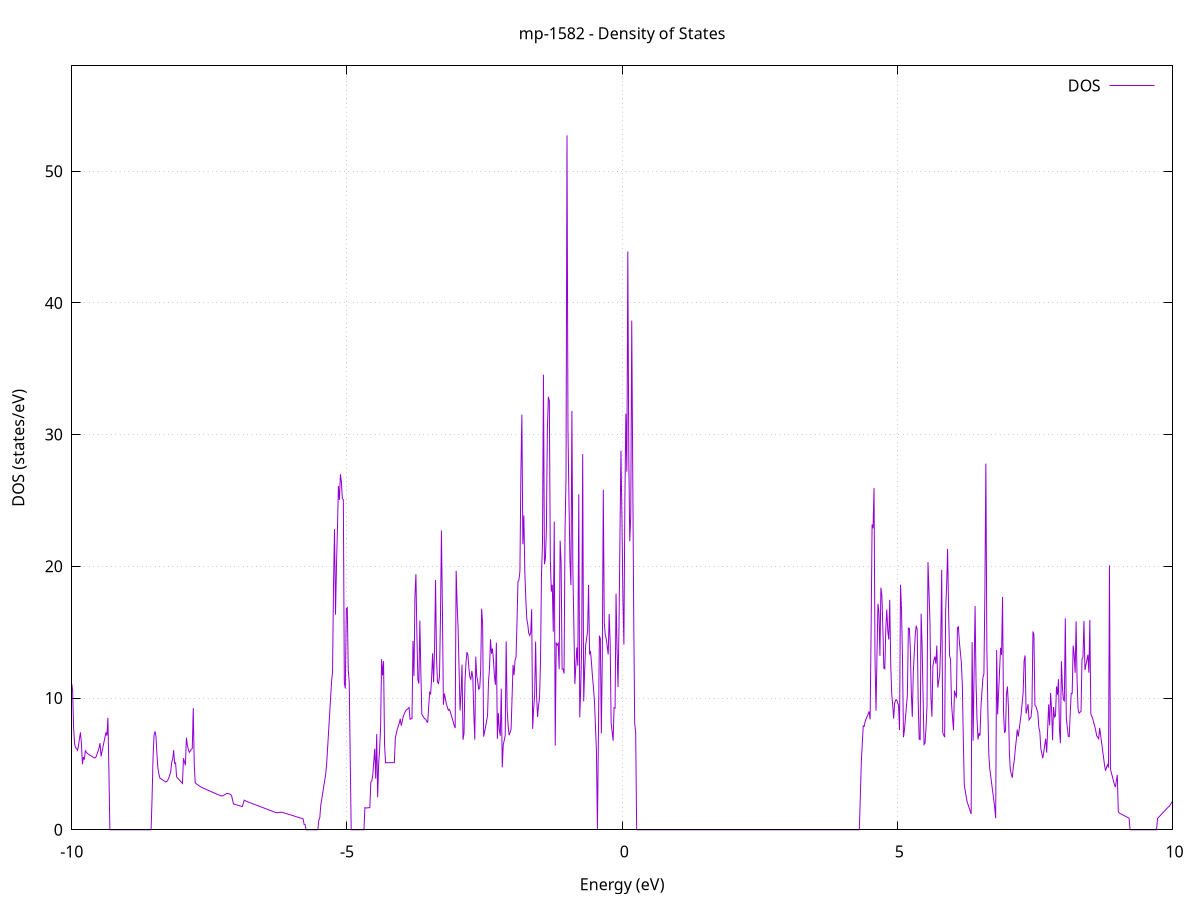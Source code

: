 set title 'mp-1582 - Density of States'
set xlabel 'Energy (eV)'
set ylabel 'DOS (states/eV)'
set grid
set xrange [-10:10]
set yrange [0:57.992]
set xzeroaxis lt -1
set terminal png size 800,600
set output 'mp-1582_dos_gnuplot.png'
plot '-' using 1:2 with lines title 'DOS'
-20.875700 0.000000
-20.857900 0.000000
-20.840000 0.000000
-20.822200 0.000000
-20.804400 0.000000
-20.786600 0.000000
-20.768700 0.000000
-20.750900 0.000000
-20.733100 0.000000
-20.715300 0.000000
-20.697400 0.000000
-20.679600 0.000000
-20.661800 0.000000
-20.644000 0.000000
-20.626100 0.000000
-20.608300 0.000000
-20.590500 0.000000
-20.572700 0.000000
-20.554800 0.000000
-20.537000 0.000000
-20.519200 0.000000
-20.501400 0.000000
-20.483600 0.000000
-20.465700 0.000000
-20.447900 0.000000
-20.430100 0.000000
-20.412300 0.000000
-20.394400 0.000000
-20.376600 0.000000
-20.358800 0.000000
-20.341000 0.000000
-20.323100 0.000000
-20.305300 0.000000
-20.287500 0.000000
-20.269700 0.000000
-20.251800 0.000000
-20.234000 0.000000
-20.216200 0.000000
-20.198400 0.000000
-20.180500 0.000000
-20.162700 0.000000
-20.144900 0.000000
-20.127100 0.000000
-20.109200 0.000000
-20.091400 0.000000
-20.073600 0.000000
-20.055800 0.000000
-20.038000 0.000000
-20.020100 0.000000
-20.002300 0.000000
-19.984500 0.000000
-19.966700 0.000000
-19.948800 0.000000
-19.931000 0.000000
-19.913200 0.000000
-19.895400 0.000000
-19.877500 0.000000
-19.859700 0.000000
-19.841900 0.000000
-19.824100 0.000000
-19.806200 0.000000
-19.788400 0.000000
-19.770600 0.000000
-19.752800 0.000000
-19.734900 0.000000
-19.717100 0.000000
-19.699300 0.000000
-19.681500 0.000000
-19.663600 0.000000
-19.645800 0.000000
-19.628000 0.000000
-19.610200 0.000000
-19.592400 0.000000
-19.574500 0.000000
-19.556700 0.000000
-19.538900 0.000000
-19.521100 0.000000
-19.503200 0.000000
-19.485400 0.000000
-19.467600 0.000000
-19.449800 0.000000
-19.431900 0.000000
-19.414100 0.000000
-19.396300 0.000000
-19.378500 0.000000
-19.360600 0.000000
-19.342800 0.000000
-19.325000 0.000000
-19.307200 0.000000
-19.289300 0.000000
-19.271500 0.000000
-19.253700 4.230500
-19.235900 8.043400
-19.218100 7.157100
-19.200200 6.698800
-19.182400 6.673100
-19.164600 6.742600
-19.146800 7.097500
-19.128900 7.743400
-19.111100 8.396700
-19.093300 9.049900
-19.075500 9.703200
-19.057600 8.315100
-19.039800 6.531200
-19.022000 6.424200
-19.004200 6.360900
-18.986300 6.297600
-18.968500 7.806700
-18.950700 9.119900
-18.932900 8.643900
-18.915000 8.344800
-18.897200 8.540800
-18.879400 8.883400
-18.861600 9.273200
-18.843700 9.766900
-18.825900 10.387800
-18.808100 11.018600
-18.790300 12.079400
-18.772500 13.368200
-18.754600 17.808000
-18.736800 19.149200
-18.719000 17.367500
-18.701200 15.011800
-18.683300 12.187200
-18.665500 11.620900
-18.647700 11.054600
-18.629900 10.488300
-18.612000 9.922000
-18.594200 8.016400
-18.576400 6.164200
-18.558600 8.511300
-18.540700 8.030300
-18.522900 7.754600
-18.505100 7.478800
-18.487300 7.203000
-18.469400 6.927200
-18.451600 6.651500
-18.433800 7.164300
-18.416000 6.535100
-18.398100 5.702600
-18.380300 4.870000
-18.362500 4.037500
-18.344700 0.000000
-18.326900 0.000000
-18.309000 0.000000
-18.291200 0.000000
-18.273400 0.000000
-18.255600 0.000000
-18.237700 0.000000
-18.219900 0.000000
-18.202100 0.000000
-18.184300 0.000000
-18.166400 2.184900
-18.148600 4.814500
-18.130800 5.091700
-18.113000 5.368900
-18.095100 5.642600
-18.077300 5.891500
-18.059500 6.131700
-18.041700 6.371900
-18.023800 6.646400
-18.006000 7.055700
-17.988200 7.504700
-17.970400 8.393900
-17.952600 9.272800
-17.934700 9.935100
-17.916900 7.036500
-17.899100 7.116200
-17.881300 7.195800
-17.863400 7.275500
-17.845600 9.661100
-17.827800 15.602900
-17.810000 14.853400
-17.792100 14.103900
-17.774300 13.480200
-17.756500 13.474400
-17.738700 14.016900
-17.720800 16.919700
-17.703000 13.637300
-17.685200 8.441400
-17.667400 8.089400
-17.649500 7.737500
-17.631700 7.385500
-17.613900 7.033500
-17.596100 6.681500
-17.578200 6.329500
-17.560400 5.977500
-17.542600 5.625500
-17.524800 4.384400
-17.507000 3.424500
-17.489100 5.366900
-17.471300 9.650200
-17.453500 7.455500
-17.435700 7.308700
-17.417800 7.093800
-17.400000 6.878900
-17.382200 6.664100
-17.364400 6.449200
-17.346500 6.234300
-17.328700 6.019400
-17.310900 5.804600
-17.293100 5.589700
-17.275200 6.481400
-17.257400 7.464700
-17.239600 7.352900
-17.221800 7.241200
-17.203900 6.898600
-17.186100 6.246700
-17.168300 20.674800
-17.150500 25.264800
-17.132600 34.481600
-17.114800 34.939900
-17.097000 52.932700
-17.079200 30.261900
-17.061400 26.140000
-17.043500 25.002000
-17.025700 22.809900
-17.007900 21.130600
-16.990100 20.492600
-16.972200 20.548800
-16.954400 20.605000
-16.936600 63.738700
-16.918800 33.980600
-16.900900 0.000000
-16.883100 0.000000
-16.865300 0.000000
-16.847500 0.000000
-16.829600 0.000000
-16.811800 0.000000
-16.794000 0.000000
-16.776200 0.000000
-16.758300 0.000000
-16.740500 0.000000
-16.722700 0.000000
-16.704900 0.000000
-16.687100 0.000000
-16.669200 0.000000
-16.651400 0.000000
-16.633600 0.000000
-16.615800 0.000000
-16.597900 0.000000
-16.580100 0.000000
-16.562300 0.000000
-16.544500 0.000000
-16.526600 0.000000
-16.508800 0.000000
-16.491000 0.000000
-16.473200 0.000000
-16.455300 0.000000
-16.437500 0.000000
-16.419700 0.000000
-16.401900 0.000000
-16.384000 0.000000
-16.366200 0.000000
-16.348400 0.000000
-16.330600 0.000000
-16.312700 0.000000
-16.294900 0.000000
-16.277100 0.000000
-16.259300 0.000000
-16.241500 0.000000
-16.223600 0.000000
-16.205800 0.000000
-16.188000 0.000000
-16.170200 0.000000
-16.152300 0.000000
-16.134500 0.000000
-16.116700 0.000000
-16.098900 0.000000
-16.081000 0.000000
-16.063200 0.000000
-16.045400 0.000000
-16.027600 0.000000
-16.009700 0.000000
-15.991900 0.000000
-15.974100 0.000000
-15.956300 0.000000
-15.938400 0.000000
-15.920600 0.000000
-15.902800 0.000000
-15.885000 0.000000
-15.867200 0.000000
-15.849300 0.000000
-15.831500 0.000000
-15.813700 0.000000
-15.795900 0.000000
-15.778000 0.000000
-15.760200 0.000000
-15.742400 0.000000
-15.724600 0.000000
-15.706700 0.000000
-15.688900 0.000000
-15.671100 0.000000
-15.653300 0.000000
-15.635400 0.000000
-15.617600 0.000000
-15.599800 0.000000
-15.582000 0.000000
-15.564100 0.000000
-15.546300 0.000000
-15.528500 0.000000
-15.510700 0.000000
-15.492800 0.000000
-15.475000 0.000000
-15.457200 0.000000
-15.439400 0.000000
-15.421600 0.000000
-15.403700 0.000000
-15.385900 0.000000
-15.368100 0.000000
-15.350300 0.000000
-15.332400 0.000000
-15.314600 0.000000
-15.296800 0.000000
-15.279000 0.000000
-15.261100 0.000000
-15.243300 0.000000
-15.225500 0.000000
-15.207700 0.000000
-15.189800 0.000000
-15.172000 0.000000
-15.154200 0.000000
-15.136400 0.000000
-15.118500 0.000000
-15.100700 0.000000
-15.082900 0.000000
-15.065100 0.000000
-15.047200 0.000000
-15.029400 0.000000
-15.011600 0.000000
-14.993800 0.000000
-14.976000 0.000000
-14.958100 0.000000
-14.940300 0.000000
-14.922500 0.000000
-14.904700 0.000000
-14.886800 0.000000
-14.869000 0.000000
-14.851200 0.000000
-14.833400 0.000000
-14.815500 0.000000
-14.797700 0.000000
-14.779900 0.000000
-14.762100 0.000000
-14.744200 0.000000
-14.726400 0.000000
-14.708600 0.000000
-14.690800 0.000000
-14.672900 0.000000
-14.655100 0.000000
-14.637300 0.000000
-14.619500 0.000000
-14.601700 0.000000
-14.583800 0.000000
-14.566000 0.000000
-14.548200 0.000000
-14.530400 0.000000
-14.512500 0.000000
-14.494700 0.000000
-14.476900 0.000000
-14.459100 0.000000
-14.441200 0.000000
-14.423400 0.000000
-14.405600 0.000000
-14.387800 0.000000
-14.369900 0.000000
-14.352100 0.000000
-14.334300 0.000000
-14.316500 0.000000
-14.298600 0.000000
-14.280800 0.000000
-14.263000 0.000000
-14.245200 0.000000
-14.227300 0.000000
-14.209500 0.000000
-14.191700 0.000000
-14.173900 0.000000
-14.156100 0.000000
-14.138200 0.000000
-14.120400 0.000000
-14.102600 0.000000
-14.084800 0.000000
-14.066900 0.000000
-14.049100 0.000000
-14.031300 0.000000
-14.013500 0.000000
-13.995600 0.000000
-13.977800 0.000000
-13.960000 0.000000
-13.942200 0.000000
-13.924300 0.000000
-13.906500 0.000000
-13.888700 0.000000
-13.870900 0.000000
-13.853000 0.000000
-13.835200 0.000000
-13.817400 0.000000
-13.799600 0.000000
-13.781700 0.000000
-13.763900 0.000000
-13.746100 0.000000
-13.728300 0.000000
-13.710500 0.000000
-13.692600 0.000000
-13.674800 0.000000
-13.657000 0.000000
-13.639200 0.000000
-13.621300 0.000000
-13.603500 0.000000
-13.585700 0.000000
-13.567900 0.000000
-13.550000 0.000000
-13.532200 0.000000
-13.514400 0.000000
-13.496600 0.000000
-13.478700 0.000000
-13.460900 0.000000
-13.443100 0.000000
-13.425300 0.000000
-13.407400 0.000000
-13.389600 0.000000
-13.371800 0.000000
-13.354000 0.000000
-13.336200 0.000000
-13.318300 0.000000
-13.300500 0.000000
-13.282700 0.000000
-13.264900 0.000000
-13.247000 0.000000
-13.229200 0.000000
-13.211400 0.000000
-13.193600 0.000000
-13.175700 0.000000
-13.157900 0.000000
-13.140100 0.000000
-13.122300 0.000000
-13.104400 0.000000
-13.086600 0.000000
-13.068800 0.000000
-13.051000 0.000000
-13.033100 0.000000
-13.015300 0.000000
-12.997500 0.000000
-12.979700 0.000000
-12.961800 0.000000
-12.944000 0.000000
-12.926200 0.000000
-12.908400 0.000000
-12.890600 0.000000
-12.872700 0.000000
-12.854900 0.000000
-12.837100 0.000000
-12.819300 0.000000
-12.801400 0.000000
-12.783600 0.000000
-12.765800 0.000000
-12.748000 0.000000
-12.730100 0.000000
-12.712300 0.000000
-12.694500 0.000000
-12.676700 0.000000
-12.658800 0.000000
-12.641000 0.000000
-12.623200 0.000000
-12.605400 0.000000
-12.587500 0.000000
-12.569700 0.000000
-12.551900 0.000000
-12.534100 0.000000
-12.516200 0.000000
-12.498400 0.000000
-12.480600 0.000000
-12.462800 0.000000
-12.445000 0.000000
-12.427100 0.000000
-12.409300 0.000000
-12.391500 0.000000
-12.373700 0.000000
-12.355800 0.000000
-12.338000 0.000000
-12.320200 0.000000
-12.302400 0.000000
-12.284500 0.000000
-12.266700 0.000000
-12.248900 0.000000
-12.231100 0.000000
-12.213200 0.000000
-12.195400 0.000000
-12.177600 0.000000
-12.159800 0.000000
-12.141900 0.000000
-12.124100 0.000000
-12.106300 0.000000
-12.088500 0.000000
-12.070700 0.000000
-12.052800 0.000000
-12.035000 0.000000
-12.017200 0.000000
-11.999400 0.000000
-11.981500 0.000000
-11.963700 0.000000
-11.945900 0.000000
-11.928100 0.000000
-11.910200 0.000000
-11.892400 0.000000
-11.874600 0.000000
-11.856800 0.000000
-11.838900 0.000000
-11.821100 0.000000
-11.803300 0.000000
-11.785500 0.000000
-11.767600 0.000000
-11.749800 0.000000
-11.732000 0.000000
-11.714200 0.000000
-11.696300 0.000000
-11.678500 0.000000
-11.660700 0.000000
-11.642900 0.000000
-11.625100 0.000000
-11.607200 0.000000
-11.589400 0.000000
-11.571600 0.000000
-11.553800 0.000000
-11.535900 0.000000
-11.518100 0.000000
-11.500300 0.000000
-11.482500 0.000000
-11.464600 0.000000
-11.446800 0.000000
-11.429000 0.000000
-11.411200 0.000000
-11.393300 0.000000
-11.375500 0.000000
-11.357700 0.000000
-11.339900 0.000000
-11.322000 0.000000
-11.304200 0.000000
-11.286400 0.000000
-11.268600 0.000000
-11.250700 0.000000
-11.232900 0.000000
-11.215100 0.000000
-11.197300 0.000000
-11.179500 0.000000
-11.161600 0.000000
-11.143800 0.000000
-11.126000 0.000000
-11.108200 0.000000
-11.090300 0.000000
-11.072500 0.000000
-11.054700 0.000000
-11.036900 0.000000
-11.019000 0.000000
-11.001200 0.000000
-10.983400 0.000000
-10.965600 0.000000
-10.947700 0.000000
-10.929900 0.000000
-10.912100 0.000000
-10.894300 0.000000
-10.876400 0.000000
-10.858600 0.000000
-10.840800 0.000000
-10.823000 3.594300
-10.805200 3.596700
-10.787300 3.599100
-10.769500 3.601400
-10.751700 3.607300
-10.733900 3.645700
-10.716000 3.667600
-10.698200 3.688100
-10.680400 3.708500
-10.662600 3.728900
-10.644700 3.775500
-10.626900 3.906500
-10.609100 4.050700
-10.591300 4.194800
-10.573400 4.339000
-10.555600 4.483100
-10.537800 4.627300
-10.520000 4.632100
-10.502100 4.525400
-10.484300 4.641200
-10.466500 4.757000
-10.448700 4.872800
-10.430800 4.988600
-10.413000 5.104400
-10.395200 4.571500
-10.377400 4.103300
-10.359600 4.313500
-10.341700 4.523800
-10.323900 4.734000
-10.306100 4.583700
-10.288300 4.023300
-10.270400 3.359200
-10.252600 2.876000
-10.234800 3.391700
-10.217000 3.951400
-10.199100 4.060400
-10.181300 4.169400
-10.163500 4.278400
-10.145700 4.387500
-10.127800 4.496500
-10.110000 4.605500
-10.092200 4.714500
-10.074400 4.823600
-10.056500 4.932600
-10.038700 5.041600
-10.020900 8.223700
-10.003100 11.194000
-9.985300 10.565800
-9.967400 7.797000
-9.949600 6.520800
-9.931800 6.242300
-9.914000 6.160600
-9.896100 6.031600
-9.878300 6.381500
-9.860500 6.918100
-9.842700 7.394800
-9.824800 6.555400
-9.807000 4.974600
-9.789200 5.510700
-9.771400 5.327100
-9.753500 5.998300
-9.735700 5.889300
-9.717900 5.803100
-9.700100 5.739600
-9.682200 5.693400
-9.664400 5.647300
-9.646600 5.601200
-9.628800 5.555000
-9.610900 5.508900
-9.593100 5.462800
-9.575300 5.457900
-9.557500 5.546500
-9.539700 5.764100
-9.521800 5.981700
-9.504000 6.246300
-9.486200 6.575800
-9.468400 5.569600
-9.450500 5.935100
-9.432700 6.300500
-9.414900 6.666000
-9.397100 7.031500
-9.379200 7.396900
-9.361400 7.147300
-9.343600 8.498000
-9.325800 4.472400
-9.307900 0.000000
-9.290100 0.000000
-9.272300 0.000000
-9.254500 0.000000
-9.236600 0.000000
-9.218800 0.000000
-9.201000 0.000000
-9.183200 0.000000
-9.165300 0.000000
-9.147500 0.000000
-9.129700 0.000000
-9.111900 0.000000
-9.094100 0.000000
-9.076200 0.000000
-9.058400 0.000000
-9.040600 0.000000
-9.022800 0.000000
-9.004900 0.000000
-8.987100 0.000000
-8.969300 0.000000
-8.951500 0.000000
-8.933600 0.000000
-8.915800 0.000000
-8.898000 0.000000
-8.880200 0.000000
-8.862300 0.000000
-8.844500 0.000000
-8.826700 0.000000
-8.808900 0.000000
-8.791000 0.000000
-8.773200 0.000000
-8.755400 0.000000
-8.737600 0.000000
-8.719800 0.000000
-8.701900 0.000000
-8.684100 0.000000
-8.666300 0.000000
-8.648500 0.000000
-8.630600 0.000000
-8.612800 0.000000
-8.595000 0.000000
-8.577200 0.000000
-8.559300 0.000000
-8.541500 2.380300
-8.523700 5.455400
-8.505900 7.169500
-8.488000 7.473000
-8.470200 7.084500
-8.452400 5.675100
-8.434600 4.636900
-8.416700 4.226100
-8.398900 3.921200
-8.381100 3.871900
-8.363300 3.822500
-8.345400 3.773200
-8.327600 3.723900
-8.309800 3.674600
-8.292000 3.625300
-8.274200 3.668300
-8.256300 3.768600
-8.238500 3.921600
-8.220700 4.158200
-8.202900 4.394800
-8.185000 5.137700
-8.167200 5.346200
-8.149400 6.046000
-8.131600 5.039000
-8.113700 5.085800
-8.095900 4.016600
-8.078100 3.933300
-8.060300 3.850000
-8.042400 3.766700
-8.024600 3.683400
-8.006800 3.600100
-7.989000 3.516800
-7.971100 5.435700
-7.953300 5.168000
-7.935500 4.900400
-7.917700 6.996400
-7.899800 6.419300
-7.882000 6.092500
-7.864200 5.872200
-7.846400 5.994300
-7.828600 6.108100
-7.810700 6.166800
-7.792900 9.241300
-7.775100 4.967300
-7.757300 3.574400
-7.739400 3.494900
-7.721600 3.441700
-7.703800 3.388600
-7.686000 3.335400
-7.668100 3.283500
-7.650300 3.240900
-7.632500 3.202600
-7.614700 3.169700
-7.596800 3.136800
-7.579000 3.103900
-7.561200 3.071000
-7.543400 3.038100
-7.525500 3.005200
-7.507700 2.972300
-7.489900 2.939500
-7.472100 2.906600
-7.454300 2.873700
-7.436400 2.840800
-7.418600 2.807900
-7.400800 2.775000
-7.383000 2.742100
-7.365100 2.709200
-7.347300 2.676300
-7.329500 2.643400
-7.311700 2.610500
-7.293800 2.577600
-7.276000 2.568200
-7.258200 2.577400
-7.240400 2.615500
-7.222500 2.662900
-7.204700 2.710300
-7.186900 2.753400
-7.169100 2.749300
-7.151200 2.745100
-7.133400 2.718100
-7.115600 2.665200
-7.097800 2.612300
-7.079900 2.282400
-7.062100 1.958600
-7.044300 1.936800
-7.026500 1.915100
-7.008700 1.893400
-6.990800 1.871700
-6.973000 1.849900
-6.955200 1.828200
-6.937400 1.806500
-6.919500 1.784700
-6.901700 1.763000
-6.883900 2.012100
-6.866100 2.247200
-6.848200 2.206200
-6.830400 2.170500
-6.812600 2.137300
-6.794800 2.106300
-6.776900 2.078000
-6.759100 2.049700
-6.741300 2.021400
-6.723500 1.993000
-6.705600 1.964700
-6.687800 1.936400
-6.670000 1.908100
-6.652200 1.879800
-6.634300 1.851500
-6.616500 1.823100
-6.598700 1.794800
-6.580900 1.766500
-6.563100 1.738200
-6.545200 1.709900
-6.527400 1.681600
-6.509600 1.653200
-6.491800 1.624900
-6.473900 1.596600
-6.456100 1.568300
-6.438300 1.540000
-6.420500 1.511700
-6.402600 1.483300
-6.384800 1.455000
-6.367000 1.426700
-6.349200 1.398400
-6.331300 1.370100
-6.313500 1.341700
-6.295700 1.313400
-6.277900 1.302000
-6.260000 1.293200
-6.242200 1.305500
-6.224400 1.318500
-6.206600 1.331500
-6.188800 1.336900
-6.170900 1.317200
-6.153100 1.294000
-6.135300 1.270800
-6.117500 1.247600
-6.099600 1.224400
-6.081800 1.201100
-6.064000 1.177900
-6.046200 1.154700
-6.028300 1.131500
-6.010500 1.108300
-5.992700 1.085100
-5.974900 1.061900
-5.957000 1.038700
-5.939200 1.015500
-5.921400 0.992300
-5.903600 0.969100
-5.885700 0.945900
-5.867900 0.922700
-5.850100 0.899500
-5.832300 0.876200
-5.814400 0.853000
-5.796600 0.829800
-5.778800 0.401600
-5.761000 0.389900
-5.743200 0.000000
-5.725300 0.000000
-5.707500 0.000000
-5.689700 0.000000
-5.671900 0.000000
-5.654000 0.000000
-5.636200 0.000000
-5.618400 0.000000
-5.600600 0.000000
-5.582700 0.000000
-5.564900 0.000000
-5.547100 0.000000
-5.529300 0.000000
-5.511400 0.720000
-5.493600 0.926900
-5.475800 1.876700
-5.458000 2.342300
-5.440100 2.807900
-5.422300 3.273600
-5.404500 3.739200
-5.386700 4.204800
-5.368800 5.016200
-5.351000 6.261800
-5.333200 7.507500
-5.315400 8.753100
-5.297600 9.998800
-5.279700 11.244400
-5.261900 12.003400
-5.244100 18.726200
-5.226300 22.822400
-5.208400 16.328000
-5.190600 20.021200
-5.172800 22.902900
-5.155000 26.093400
-5.137100 25.043000
-5.119300 26.988300
-5.101500 26.427900
-5.083700 25.143000
-5.065800 25.058000
-5.048000 11.129200
-5.030200 10.731200
-5.012400 16.782600
-4.994500 16.868400
-4.976700 12.156800
-4.958900 11.187800
-4.941100 5.506400
-4.923300 0.000000
-4.905400 0.000000
-4.887600 0.000000
-4.869800 0.000000
-4.852000 0.000000
-4.834100 0.000000
-4.816300 0.000000
-4.798500 0.000000
-4.780700 0.000000
-4.762800 0.000000
-4.745000 0.000000
-4.727200 0.000000
-4.709400 0.000000
-4.691500 0.000000
-4.673700 1.682600
-4.655900 1.657900
-4.638100 1.663100
-4.620200 1.668300
-4.602400 1.673600
-4.584600 1.678800
-4.566800 3.614600
-4.548900 3.693300
-4.531100 4.164500
-4.513300 5.156600
-4.495500 6.148600
-4.477700 3.877600
-4.459800 7.260000
-4.442000 2.481100
-4.424200 5.066300
-4.406400 6.070800
-4.388500 7.890200
-4.370700 12.952900
-4.352900 11.713100
-4.335100 12.807300
-4.317200 6.486000
-4.299400 5.089400
-4.281600 5.090300
-4.263800 5.091200
-4.245900 5.092100
-4.228100 5.093000
-4.210300 5.093900
-4.192500 5.094800
-4.174600 5.095700
-4.156800 5.096600
-4.139000 5.097500
-4.121200 6.953300
-4.103400 7.320000
-4.085500 7.639900
-4.067700 7.865100
-4.049900 8.090300
-4.032100 8.427900
-4.014200 7.903000
-3.996400 8.221000
-3.978600 8.590400
-3.960800 8.771200
-3.942900 8.951300
-3.925100 9.071900
-3.907300 9.136800
-3.889500 9.198200
-3.871600 9.283400
-3.853800 8.393700
-3.836000 8.421100
-3.818200 8.440400
-3.800300 14.328100
-3.782500 11.663700
-3.764700 17.747100
-3.746900 19.407800
-3.729000 14.673900
-3.711200 11.372300
-3.693400 11.104700
-3.675600 15.880700
-3.657800 12.022700
-3.639900 8.777700
-3.622100 8.644200
-3.604300 8.510700
-3.586500 8.421900
-3.568600 8.394300
-3.550800 8.210700
-3.533000 8.161800
-3.515200 9.348000
-3.497300 10.424700
-3.479500 10.280300
-3.461700 11.550400
-3.443900 13.405500
-3.426000 11.201700
-3.408200 13.796100
-3.390400 18.958900
-3.372600 12.916800
-3.354700 11.204300
-3.336900 11.100600
-3.319100 11.616900
-3.301300 16.061100
-3.283400 22.718700
-3.265600 16.619600
-3.247800 9.483600
-3.230000 10.337500
-3.212200 9.955500
-3.194300 9.573500
-3.176500 9.320100
-3.158700 9.072000
-3.140900 9.147200
-3.123000 8.989700
-3.105200 8.692400
-3.087400 8.459000
-3.069600 8.201500
-3.051700 7.912500
-3.033900 7.724000
-3.016100 19.658700
-2.998300 17.182300
-2.980400 15.226000
-2.962600 12.083700
-2.944800 9.051900
-2.927000 10.383300
-2.909100 12.535400
-2.891300 6.833500
-2.873500 7.307700
-2.855700 11.268600
-2.837900 12.683600
-2.820000 13.488000
-2.802200 13.258300
-2.784400 12.265600
-2.766600 11.572100
-2.748700 11.426600
-2.730900 12.049900
-2.713100 11.555800
-2.695300 8.851000
-2.677400 6.848200
-2.659600 13.140700
-2.641800 11.693800
-2.624000 11.233900
-2.606100 10.676200
-2.588300 10.761100
-2.570500 12.098200
-2.552700 16.782700
-2.534800 15.586000
-2.517000 7.073200
-2.499200 7.439600
-2.481400 7.823900
-2.463500 8.243100
-2.445700 8.669100
-2.427900 11.271900
-2.410100 12.235400
-2.392300 14.459900
-2.374400 13.367800
-2.356600 13.756000
-2.338800 12.946200
-2.321000 11.658200
-2.303100 11.002800
-2.285300 14.208100
-2.267500 6.902800
-2.249700 8.860000
-2.231800 7.596100
-2.214000 7.129600
-2.196200 10.705600
-2.178400 4.739500
-2.160500 6.434900
-2.142700 6.793000
-2.124900 7.151100
-2.107100 14.302900
-2.089200 9.087000
-2.071400 7.901500
-2.053600 7.178900
-2.035800 7.398300
-2.017900 7.617800
-2.000100 10.030300
-1.982300 12.518800
-1.964500 11.738400
-1.946700 12.850800
-1.928800 13.090100
-1.911000 15.643000
-1.893200 18.831300
-1.875400 18.953900
-1.857500 19.619200
-1.839700 27.135700
-1.821900 31.519500
-1.804100 21.681900
-1.786200 23.863900
-1.768400 19.557700
-1.750600 17.533300
-1.732800 16.019500
-1.714900 15.592500
-1.697100 14.912800
-1.679300 14.748300
-1.661500 14.957400
-1.643600 16.738800
-1.625800 7.662800
-1.608000 9.207700
-1.590200 10.172800
-1.572400 14.279300
-1.554500 10.144900
-1.536700 8.566900
-1.518900 9.440900
-1.501100 10.025100
-1.483200 12.785800
-1.465400 19.463700
-1.447600 21.672300
-1.429800 34.548500
-1.411900 20.162700
-1.394100 20.600000
-1.376300 22.799300
-1.358500 30.338100
-1.340600 32.870100
-1.322800 32.545500
-1.305000 20.535900
-1.287200 18.082900
-1.269300 18.602900
-1.251500 15.034700
-1.233700 23.396200
-1.215900 6.386100
-1.198000 14.159000
-1.180200 14.031300
-1.162400 14.149800
-1.144600 12.190700
-1.126800 21.945900
-1.108900 20.290200
-1.091100 12.195700
-1.073300 12.196100
-1.055500 11.865200
-1.037600 22.758700
-1.019800 26.757500
-1.002000 52.719800
-0.984200 30.297700
-0.966300 25.078300
-0.948500 20.408700
-0.930700 18.574600
-0.912900 31.798100
-0.895000 19.579900
-0.877200 15.491400
-0.859400 11.061100
-0.841600 12.450200
-0.823700 13.839400
-0.805900 12.448700
-0.788100 25.471000
-0.770300 8.536700
-0.752400 10.702700
-0.734600 14.207200
-0.716800 28.515400
-0.699000 9.744200
-0.681200 12.079100
-0.663300 13.998200
-0.645500 14.552900
-0.627700 15.035500
-0.609900 18.583600
-0.592000 13.386400
-0.574200 13.515100
-0.556400 12.629100
-0.538600 11.598700
-0.520700 10.769900
-0.502900 9.742400
-0.485100 7.853300
-0.467300 5.996400
-0.449400 0.000000
-0.431600 6.943900
-0.413800 14.736400
-0.396000 14.501200
-0.378100 7.316800
-0.360300 13.225600
-0.342500 25.816200
-0.324700 15.709000
-0.306900 14.817900
-0.289000 14.505300
-0.271200 13.910300
-0.253400 13.315300
-0.235600 16.386200
-0.217700 14.197800
-0.199900 8.117500
-0.182100 7.448800
-0.164300 6.761700
-0.146400 9.272900
-0.128600 9.239400
-0.110800 17.922800
-0.093000 13.819700
-0.075100 10.839800
-0.057300 15.414000
-0.039500 22.314200
-0.021700 28.777800
-0.003800 23.642500
0.014000 17.504400
0.031800 14.069600
0.049600 24.918600
0.067500 31.590400
0.085300 27.180700
0.103100 43.899700
0.120900 28.246000
0.138700 21.902900
0.156600 23.832300
0.174400 38.651600
0.192200 27.288900
0.210000 16.313600
0.227900 8.054200
0.245700 7.422500
0.263500 0.000000
0.281300 0.000000
0.299200 0.000000
0.317000 0.000000
0.334800 0.000000
0.352600 0.000000
0.370500 0.000000
0.388300 0.000000
0.406100 0.000000
0.423900 0.000000
0.441800 0.000000
0.459600 0.000000
0.477400 0.000000
0.495200 0.000000
0.513100 0.000000
0.530900 0.000000
0.548700 0.000000
0.566500 0.000000
0.584300 0.000000
0.602200 0.000000
0.620000 0.000000
0.637800 0.000000
0.655600 0.000000
0.673500 0.000000
0.691300 0.000000
0.709100 0.000000
0.726900 0.000000
0.744800 0.000000
0.762600 0.000000
0.780400 0.000000
0.798200 0.000000
0.816100 0.000000
0.833900 0.000000
0.851700 0.000000
0.869500 0.000000
0.887400 0.000000
0.905200 0.000000
0.923000 0.000000
0.940800 0.000000
0.958600 0.000000
0.976500 0.000000
0.994300 0.000000
1.012100 0.000000
1.029900 0.000000
1.047800 0.000000
1.065600 0.000000
1.083400 0.000000
1.101200 0.000000
1.119100 0.000000
1.136900 0.000000
1.154700 0.000000
1.172500 0.000000
1.190400 0.000000
1.208200 0.000000
1.226000 0.000000
1.243800 0.000000
1.261700 0.000000
1.279500 0.000000
1.297300 0.000000
1.315100 0.000000
1.333000 0.000000
1.350800 0.000000
1.368600 0.000000
1.386400 0.000000
1.404200 0.000000
1.422100 0.000000
1.439900 0.000000
1.457700 0.000000
1.475500 0.000000
1.493400 0.000000
1.511200 0.000000
1.529000 0.000000
1.546800 0.000000
1.564700 0.000000
1.582500 0.000000
1.600300 0.000000
1.618100 0.000000
1.636000 0.000000
1.653800 0.000000
1.671600 0.000000
1.689400 0.000000
1.707300 0.000000
1.725100 0.000000
1.742900 0.000000
1.760700 0.000000
1.778600 0.000000
1.796400 0.000000
1.814200 0.000000
1.832000 0.000000
1.849800 0.000000
1.867700 0.000000
1.885500 0.000000
1.903300 0.000000
1.921100 0.000000
1.939000 0.000000
1.956800 0.000000
1.974600 0.000000
1.992400 0.000000
2.010300 0.000000
2.028100 0.000000
2.045900 0.000000
2.063700 0.000000
2.081600 0.000000
2.099400 0.000000
2.117200 0.000000
2.135000 0.000000
2.152900 0.000000
2.170700 0.000000
2.188500 0.000000
2.206300 0.000000
2.224100 0.000000
2.242000 0.000000
2.259800 0.000000
2.277600 0.000000
2.295400 0.000000
2.313300 0.000000
2.331100 0.000000
2.348900 0.000000
2.366700 0.000000
2.384600 0.000000
2.402400 0.000000
2.420200 0.000000
2.438000 0.000000
2.455900 0.000000
2.473700 0.000000
2.491500 0.000000
2.509300 0.000000
2.527200 0.000000
2.545000 0.000000
2.562800 0.000000
2.580600 0.000000
2.598500 0.000000
2.616300 0.000000
2.634100 0.000000
2.651900 0.000000
2.669700 0.000000
2.687600 0.000000
2.705400 0.000000
2.723200 0.000000
2.741000 0.000000
2.758900 0.000000
2.776700 0.000000
2.794500 0.000000
2.812300 0.000000
2.830200 0.000000
2.848000 0.000000
2.865800 0.000000
2.883600 0.000000
2.901500 0.000000
2.919300 0.000000
2.937100 0.000000
2.954900 0.000000
2.972800 0.000000
2.990600 0.000000
3.008400 0.000000
3.026200 0.000000
3.044000 0.000000
3.061900 0.000000
3.079700 0.000000
3.097500 0.000000
3.115300 0.000000
3.133200 0.000000
3.151000 0.000000
3.168800 0.000000
3.186600 0.000000
3.204500 0.000000
3.222300 0.000000
3.240100 0.000000
3.257900 0.000000
3.275800 0.000000
3.293600 0.000000
3.311400 0.000000
3.329200 0.000000
3.347100 0.000000
3.364900 0.000000
3.382700 0.000000
3.400500 0.000000
3.418400 0.000000
3.436200 0.000000
3.454000 0.000000
3.471800 0.000000
3.489600 0.000000
3.507500 0.000000
3.525300 0.000000
3.543100 0.000000
3.560900 0.000000
3.578800 0.000000
3.596600 0.000000
3.614400 0.000000
3.632200 0.000000
3.650100 0.000000
3.667900 0.000000
3.685700 0.000000
3.703500 0.000000
3.721400 0.000000
3.739200 0.000000
3.757000 0.000000
3.774800 0.000000
3.792700 0.000000
3.810500 0.000000
3.828300 0.000000
3.846100 0.000000
3.864000 0.000000
3.881800 0.000000
3.899600 0.000000
3.917400 0.000000
3.935200 0.000000
3.953100 0.000000
3.970900 0.000000
3.988700 0.000000
4.006500 0.000000
4.024400 0.000000
4.042200 0.000000
4.060000 0.000000
4.077800 0.000000
4.095700 0.000000
4.113500 0.000000
4.131300 0.000000
4.149100 0.000000
4.167000 0.000000
4.184800 0.000000
4.202600 0.000000
4.220400 0.000000
4.238300 0.000000
4.256100 0.000000
4.273900 0.000000
4.291700 0.000000
4.309500 0.000000
4.327400 2.453100
4.345200 5.103200
4.363000 6.497500
4.380800 7.891900
4.398700 7.854400
4.416500 8.240200
4.434300 8.425000
4.452100 8.609800
4.470000 8.794600
4.487800 8.979400
4.505600 8.383700
4.523400 14.947600
4.541300 23.176900
4.559100 22.890300
4.576900 25.939900
4.594700 12.932300
4.612600 9.038000
4.630400 13.255300
4.648200 17.164700
4.666000 16.470200
4.683900 13.207600
4.701700 18.379100
4.719500 17.744800
4.737300 15.320500
4.755100 12.273300
4.773000 12.214300
4.790800 15.259300
4.808600 16.721500
4.826400 15.116600
4.844300 14.445200
4.862100 17.450800
4.879900 12.571100
4.897700 10.350100
4.915600 9.483300
4.933400 8.435200
4.951200 9.602800
4.969000 9.851700
4.986900 9.875100
5.004700 9.652600
5.022500 9.448200
5.040300 7.565700
5.058200 18.601000
5.076000 16.689400
5.093800 13.039300
5.111600 7.024600
5.129500 7.577600
5.147300 8.465000
5.165100 9.352400
5.182900 10.239700
5.200700 15.309200
5.218600 15.293000
5.236400 13.748300
5.254200 10.442800
5.272000 8.570300
5.289900 11.864800
5.307700 13.362400
5.325500 14.796300
5.343300 15.488100
5.361200 15.191600
5.379000 9.802600
5.396800 6.882600
5.414600 6.848400
5.432500 16.407100
5.450300 13.942700
5.468100 10.137000
5.485900 6.473800
5.503800 6.589600
5.521600 7.725100
5.539400 9.432700
5.557200 20.319000
5.575000 18.142900
5.592900 15.850100
5.610700 10.022000
5.628500 8.581900
5.646300 12.431800
5.664200 12.872000
5.682000 13.145800
5.699800 12.614300
5.717600 13.983500
5.735500 10.793800
5.753300 11.327700
5.771100 11.861600
5.788900 14.294100
5.806800 19.732100
5.824600 7.381300
5.842400 7.190200
5.860200 7.032600
5.878100 16.692300
5.895900 18.515100
5.913700 21.320200
5.931500 16.695900
5.949400 13.218600
5.967200 12.925100
5.985000 9.568000
6.002800 8.552400
6.020600 7.560600
6.038500 10.572500
6.056300 10.298000
6.074100 10.023400
6.091900 15.342200
6.109800 15.409500
6.127600 14.260500
6.145400 13.474800
6.163200 12.689000
6.181100 11.028600
6.198900 6.893400
6.216700 3.406100
6.234500 2.938700
6.252400 2.471400
6.270200 2.095300
6.288000 1.871000
6.305800 1.646800
6.323700 1.422500
6.341500 1.198300
6.359300 14.250000
6.377100 6.767500
6.395000 11.983700
6.412800 16.987300
6.430600 11.146600
6.448400 8.352300
6.466200 6.856200
6.484100 7.290100
6.501900 7.145900
6.519700 9.340100
6.537500 10.442700
6.555400 11.545400
6.573200 11.830100
6.591000 17.937600
6.608800 27.793800
6.626700 13.959400
6.644500 9.268500
6.662300 5.679700
6.680100 4.628100
6.698000 4.042600
6.715800 3.457000
6.733600 2.871500
6.751400 2.286000
6.769300 1.700400
6.787100 0.874000
6.804900 13.648600
6.822700 8.760200
6.840500 10.444400
6.858400 12.128600
6.876200 13.812900
6.894000 13.278100
6.911800 17.675600
6.929700 8.950200
6.947500 7.350300
6.965300 7.521800
6.983100 10.322900
7.001000 10.874900
7.018800 9.294500
7.036600 5.781700
7.054400 4.501900
7.072300 4.226500
7.090100 3.951000
7.107900 4.787100
7.125700 5.294200
7.143600 6.112400
7.161400 6.808300
7.179200 7.608000
7.197000 7.067500
7.214900 7.641000
7.232700 8.214400
7.250500 8.804900
7.268300 9.600000
7.286100 10.395100
7.304000 12.846400
7.321800 13.239000
7.339600 8.820400
7.357400 9.163100
7.375300 9.536200
7.393100 8.344000
7.410900 8.466300
7.428700 8.545200
7.446600 9.327600
7.464400 15.057400
7.482200 14.785300
7.500000 9.450800
7.517900 9.375300
7.535700 9.126700
7.553500 8.878100
7.571300 7.777900
7.589200 7.438000
7.607000 6.190400
7.624800 5.807700
7.642600 5.425100
7.660500 5.884400
7.678300 6.400400
7.696100 6.916500
7.713900 5.858600
7.731700 7.624000
7.749600 9.517700
7.767400 7.926400
7.785200 10.388500
7.803000 9.098600
7.820900 6.795800
7.838700 9.316200
7.856500 8.557700
7.874300 8.660300
7.892200 10.880900
7.910000 10.255800
7.927800 11.435700
7.945600 7.675000
7.963500 6.568600
7.981300 12.803200
7.999100 10.905000
8.016900 9.884100
8.034800 9.788400
8.052600 16.051100
8.070400 8.481500
8.088200 7.786100
8.106000 7.090800
8.123900 7.066100
8.141700 8.816500
8.159500 10.356800
8.177300 10.340400
8.195200 13.979800
8.213000 13.316900
8.230800 11.914500
8.248600 15.827000
8.266500 11.355800
8.284300 9.150400
8.302100 8.854100
8.319900 8.922500
8.337800 8.991500
8.355600 12.945000
8.373400 13.097900
8.391200 15.849000
8.409100 12.126100
8.426900 12.511800
8.444700 12.897500
8.462500 13.283100
8.480400 11.928500
8.498200 15.927800
8.516000 8.776000
8.533800 8.626600
8.551600 8.414600
8.569500 8.122000
8.587300 7.866200
8.605100 7.539100
8.622900 7.127500
8.640800 7.018600
8.658600 6.909800
8.676400 7.739500
8.694200 7.171800
8.712100 6.604100
8.729900 6.036300
8.747700 5.468600
8.765500 4.900900
8.783400 4.480800
8.801200 4.736600
8.819000 4.944400
8.836800 4.725500
8.854700 20.070200
8.872500 4.603800
8.890300 4.313600
8.908100 4.023500
8.925900 3.733300
8.943800 3.443200
8.961600 3.242200
8.979400 3.704400
8.997200 4.166500
9.015100 1.379800
9.032900 1.270000
9.050700 1.230900
9.068500 1.191900
9.086400 1.152800
9.104200 1.113700
9.122000 1.074700
9.139800 1.035600
9.157700 0.996600
9.175500 0.957500
9.193300 0.918400
9.211100 0.879400
9.229000 0.000000
9.246800 0.000000
9.264600 0.000000
9.282400 0.000000
9.300300 0.000000
9.318100 0.000000
9.335900 0.000000
9.353700 0.000000
9.371500 0.000000
9.389400 0.000000
9.407200 0.000000
9.425000 0.000000
9.442800 0.000000
9.460700 0.000000
9.478500 0.000000
9.496300 0.000000
9.514100 0.000000
9.532000 0.000000
9.549800 0.000000
9.567600 0.000000
9.585400 0.000000
9.603300 0.000000
9.621100 0.000000
9.638900 0.000000
9.656700 0.000000
9.674600 0.000000
9.692400 0.000000
9.710200 0.000000
9.728000 0.857600
9.745900 0.937100
9.763700 1.016600
9.781500 1.096200
9.799300 1.175700
9.817100 1.255200
9.835000 1.334700
9.852800 1.414200
9.870600 1.493700
9.888400 1.573200
9.906300 1.652800
9.924100 1.731600
9.941900 1.792000
9.959700 1.897900
9.977600 2.021900
9.995400 2.145800
10.013200 2.269800
10.031000 2.393800
10.048900 2.519700
10.066700 2.661200
10.084500 2.802800
10.102300 2.944300
10.120200 3.085800
10.138000 3.651500
10.155800 8.482200
10.173600 8.652300
10.191400 8.822400
10.209300 8.992500
10.227100 7.318600
10.244900 5.110000
10.262700 4.585400
10.280600 9.160800
10.298400 8.181900
10.316200 8.277400
10.334000 8.572900
10.351900 8.868400
10.369700 9.022300
10.387500 6.973200
10.405300 7.270100
10.423200 6.684100
10.441000 7.070400
10.458800 7.966700
10.476600 8.147200
10.494500 9.107200
10.512300 7.664900
10.530100 4.808400
10.547900 3.645600
10.565800 2.506100
10.583600 3.318500
10.601400 4.130800
10.619200 5.370100
10.637000 6.736000
10.654900 12.389900
10.672700 14.537700
10.690500 29.195400
10.708300 18.945300
10.726200 13.750100
10.744000 9.362000
10.761800 7.506200
10.779600 6.097300
10.797500 5.994100
10.815300 5.986900
10.833100 7.814900
10.850900 7.835100
10.868800 8.331600
10.886600 8.828100
10.904400 8.861100
10.922200 9.200000
10.940100 14.417200
10.957900 11.936800
10.975700 9.579500
10.993500 11.430000
11.011400 17.821100
11.029200 14.031800
11.047000 9.667700
11.064800 10.703500
11.082600 11.739300
11.100500 11.909600
11.118300 10.072300
11.136100 8.711100
11.153900 10.258700
11.171800 10.365500
11.189600 10.472200
11.207400 13.474300
11.225200 9.618400
11.243100 16.266400
11.260900 11.462500
11.278700 10.619800
11.296500 9.777000
11.314400 8.934200
11.332200 8.376900
11.350000 17.419300
11.367800 13.187100
11.385700 24.067700
11.403500 27.729800
11.421300 5.090700
11.439100 12.449600
11.456900 19.952700
11.474800 18.999400
11.492600 17.917200
11.510400 20.330300
11.528200 14.045600
11.546100 13.079500
11.563900 9.068400
11.581700 8.221700
11.599500 6.307800
11.617400 8.003600
11.635200 6.656400
11.653000 6.405900
11.670800 6.155500
11.688700 7.501800
11.706500 8.433500
11.724300 9.375700
11.742100 10.781000
11.760000 11.091700
11.777800 12.509000
11.795600 13.829300
11.813400 9.548800
11.831300 9.215600
11.849100 9.383000
11.866900 10.659200
11.884700 10.516100
11.902500 10.372900
11.920400 8.590100
11.938200 8.816800
11.956000 10.187600
11.973800 11.296900
11.991700 13.195000
12.009500 17.183400
12.027300 21.119000
12.045100 20.974300
12.063000 9.931700
12.080800 7.378200
12.098600 15.985200
12.116400 21.172500
12.134300 23.503000
12.152100 11.287900
12.169900 17.676700
12.187700 14.043200
12.205600 14.429900
12.223400 14.773000
12.241200 5.917200
12.259000 5.008100
12.276900 5.122700
12.294700 3.478200
12.312500 4.487700
12.330300 5.497200
12.348100 6.506700
12.366000 10.149700
12.383800 16.207800
12.401600 10.881400
12.419400 19.077900
12.437300 17.540400
12.455100 15.478300
12.472900 9.996400
12.490700 8.456100
12.508600 7.766300
12.526400 7.749000
12.544200 8.589700
12.562000 9.723600
12.579900 10.857500
12.597700 15.483800
12.615500 7.976000
12.633300 14.837500
12.651200 11.783300
12.669000 9.073800
12.686800 12.215400
12.704600 6.839300
12.722400 7.955400
12.740300 9.427800
12.758100 11.222100
12.775900 10.063100
12.793700 8.946400
12.811600 7.995700
12.829400 7.541700
12.847200 7.553200
12.865000 7.672100
12.882900 7.791100
12.900700 8.814700
12.918500 8.459300
12.936300 9.469000
12.954200 5.744900
12.972000 6.433100
12.989800 7.121600
13.007600 44.740200
13.025500 9.963300
13.043300 8.883700
13.061100 14.339400
13.078900 8.027600
13.096800 4.930800
13.114600 3.294900
13.132400 1.612400
13.150200 0.026700
13.168000 0.000000
13.185900 0.000000
13.203700 0.000000
13.221500 0.000000
13.239300 0.000000
13.257200 0.000000
13.275000 0.000000
13.292800 0.000000
13.310600 0.000000
13.328500 0.000000
13.346300 0.000000
13.364100 0.000000
13.381900 0.000000
13.399800 0.000000
13.417600 0.000000
13.435400 0.000000
13.453200 0.000000
13.471100 0.000000
13.488900 0.000000
13.506700 0.000000
13.524500 0.000000
13.542400 0.000000
13.560200 0.000000
13.578000 0.000000
13.595800 0.000000
13.613600 0.000000
13.631500 0.000000
13.649300 0.000000
13.667100 0.000000
13.684900 0.000000
13.702800 0.000000
13.720600 0.000000
13.738400 0.000000
13.756200 0.000000
13.774100 0.000000
13.791900 0.000000
13.809700 0.000000
13.827500 0.000000
13.845400 0.000000
13.863200 0.000000
13.881000 0.000000
13.898800 0.000000
13.916700 0.000000
13.934500 0.000000
13.952300 0.000000
13.970100 0.000000
13.987900 0.000000
14.005800 0.000000
14.023600 0.000000
14.041400 0.000000
14.059200 0.000000
14.077100 0.000000
14.094900 0.000000
14.112700 0.000000
14.130500 0.000000
14.148400 0.000000
14.166200 0.000000
14.184000 0.000000
14.201800 0.000000
14.219700 0.000000
14.237500 0.000000
14.255300 0.000000
14.273100 0.000000
14.291000 0.000000
14.308800 0.000000
14.326600 0.000000
14.344400 0.000000
14.362300 0.000000
14.380100 0.000000
14.397900 0.000000
14.415700 0.000000
14.433500 0.000000
14.451400 0.000000
14.469200 0.000000
14.487000 0.000000
14.504800 0.000000
14.522700 0.000000
14.540500 0.000000
14.558300 0.000000
14.576100 0.000000
14.594000 0.000000
14.611800 0.000000
14.629600 0.000000
14.647400 0.000000
14.665300 0.000000
14.683100 0.000000
14.700900 0.000000
14.718700 0.000000
14.736600 0.000000
14.754400 0.000000
14.772200 0.000000
e
